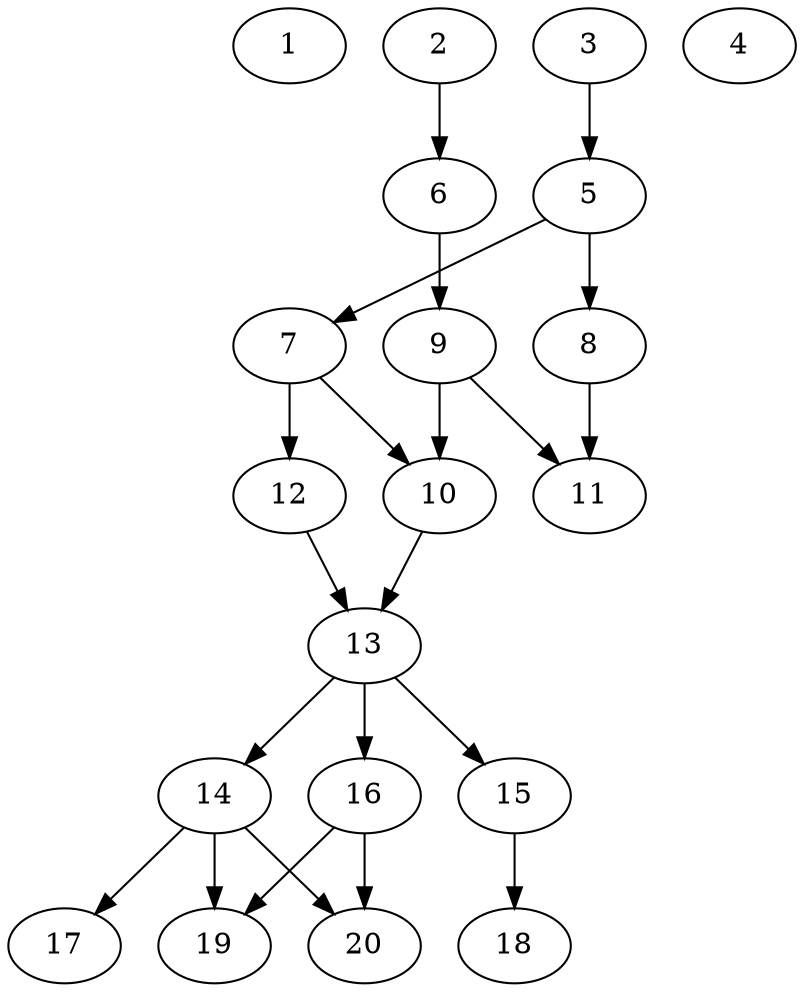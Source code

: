 // DAG automatically generated by daggen at Sat Jul 27 15:35:52 2019
// ./daggen --dot -n 20 --ccr 0.4 --fat 0.4 --regular 0.5 --density 0.6 --mindata 5242880 --maxdata 52428800 
digraph G {
  1 [size="97054720", alpha="0.06", expect_size="38821888"] 
  2 [size="84610560", alpha="0.10", expect_size="33844224"] 
  2 -> 6 [size ="33844224"]
  3 [size="54937600", alpha="0.14", expect_size="21975040"] 
  3 -> 5 [size ="21975040"]
  4 [size="64842240", alpha="0.19", expect_size="25936896"] 
  5 [size="54912000", alpha="0.08", expect_size="21964800"] 
  5 -> 7 [size ="21964800"]
  5 -> 8 [size ="21964800"]
  6 [size="30983680", alpha="0.12", expect_size="12393472"] 
  6 -> 9 [size ="12393472"]
  7 [size="40465920", alpha="0.06", expect_size="16186368"] 
  7 -> 10 [size ="16186368"]
  7 -> 12 [size ="16186368"]
  8 [size="73584640", alpha="0.04", expect_size="29433856"] 
  8 -> 11 [size ="29433856"]
  9 [size="70146560", alpha="0.00", expect_size="28058624"] 
  9 -> 10 [size ="28058624"]
  9 -> 11 [size ="28058624"]
  10 [size="34844160", alpha="0.15", expect_size="13937664"] 
  10 -> 13 [size ="13937664"]
  11 [size="22151680", alpha="0.14", expect_size="8860672"] 
  12 [size="54858240", alpha="0.02", expect_size="21943296"] 
  12 -> 13 [size ="21943296"]
  13 [size="114693120", alpha="0.03", expect_size="45877248"] 
  13 -> 14 [size ="45877248"]
  13 -> 15 [size ="45877248"]
  13 -> 16 [size ="45877248"]
  14 [size="79375360", alpha="0.05", expect_size="31750144"] 
  14 -> 17 [size ="31750144"]
  14 -> 19 [size ="31750144"]
  14 -> 20 [size ="31750144"]
  15 [size="74475520", alpha="0.03", expect_size="29790208"] 
  15 -> 18 [size ="29790208"]
  16 [size="122897920", alpha="0.11", expect_size="49159168"] 
  16 -> 19 [size ="49159168"]
  16 -> 20 [size ="49159168"]
  17 [size="72896000", alpha="0.03", expect_size="29158400"] 
  18 [size="110932480", alpha="0.16", expect_size="44372992"] 
  19 [size="18634240", alpha="0.19", expect_size="7453696"] 
  20 [size="19668480", alpha="0.01", expect_size="7867392"] 
}
